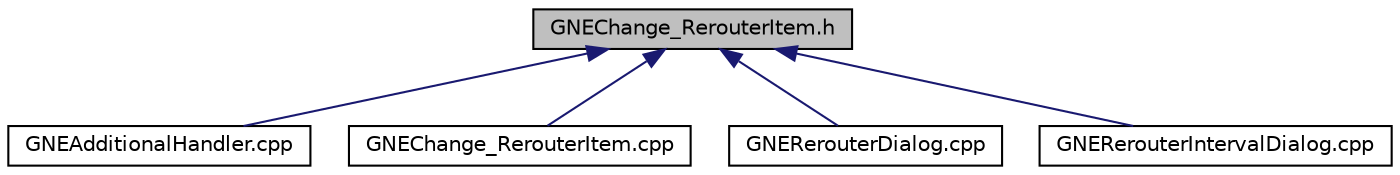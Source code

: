 digraph "GNEChange_RerouterItem.h"
{
  edge [fontname="Helvetica",fontsize="10",labelfontname="Helvetica",labelfontsize="10"];
  node [fontname="Helvetica",fontsize="10",shape=record];
  Node25 [label="GNEChange_RerouterItem.h",height=0.2,width=0.4,color="black", fillcolor="grey75", style="filled", fontcolor="black"];
  Node25 -> Node26 [dir="back",color="midnightblue",fontsize="10",style="solid",fontname="Helvetica"];
  Node26 [label="GNEAdditionalHandler.cpp",height=0.2,width=0.4,color="black", fillcolor="white", style="filled",URL="$d7/dd1/_g_n_e_additional_handler_8cpp.html"];
  Node25 -> Node27 [dir="back",color="midnightblue",fontsize="10",style="solid",fontname="Helvetica"];
  Node27 [label="GNEChange_RerouterItem.cpp",height=0.2,width=0.4,color="black", fillcolor="white", style="filled",URL="$d5/dbc/_g_n_e_change___rerouter_item_8cpp.html"];
  Node25 -> Node28 [dir="back",color="midnightblue",fontsize="10",style="solid",fontname="Helvetica"];
  Node28 [label="GNERerouterDialog.cpp",height=0.2,width=0.4,color="black", fillcolor="white", style="filled",URL="$d5/d43/_g_n_e_rerouter_dialog_8cpp.html"];
  Node25 -> Node29 [dir="back",color="midnightblue",fontsize="10",style="solid",fontname="Helvetica"];
  Node29 [label="GNERerouterIntervalDialog.cpp",height=0.2,width=0.4,color="black", fillcolor="white", style="filled",URL="$d0/dcb/_g_n_e_rerouter_interval_dialog_8cpp.html"];
}
